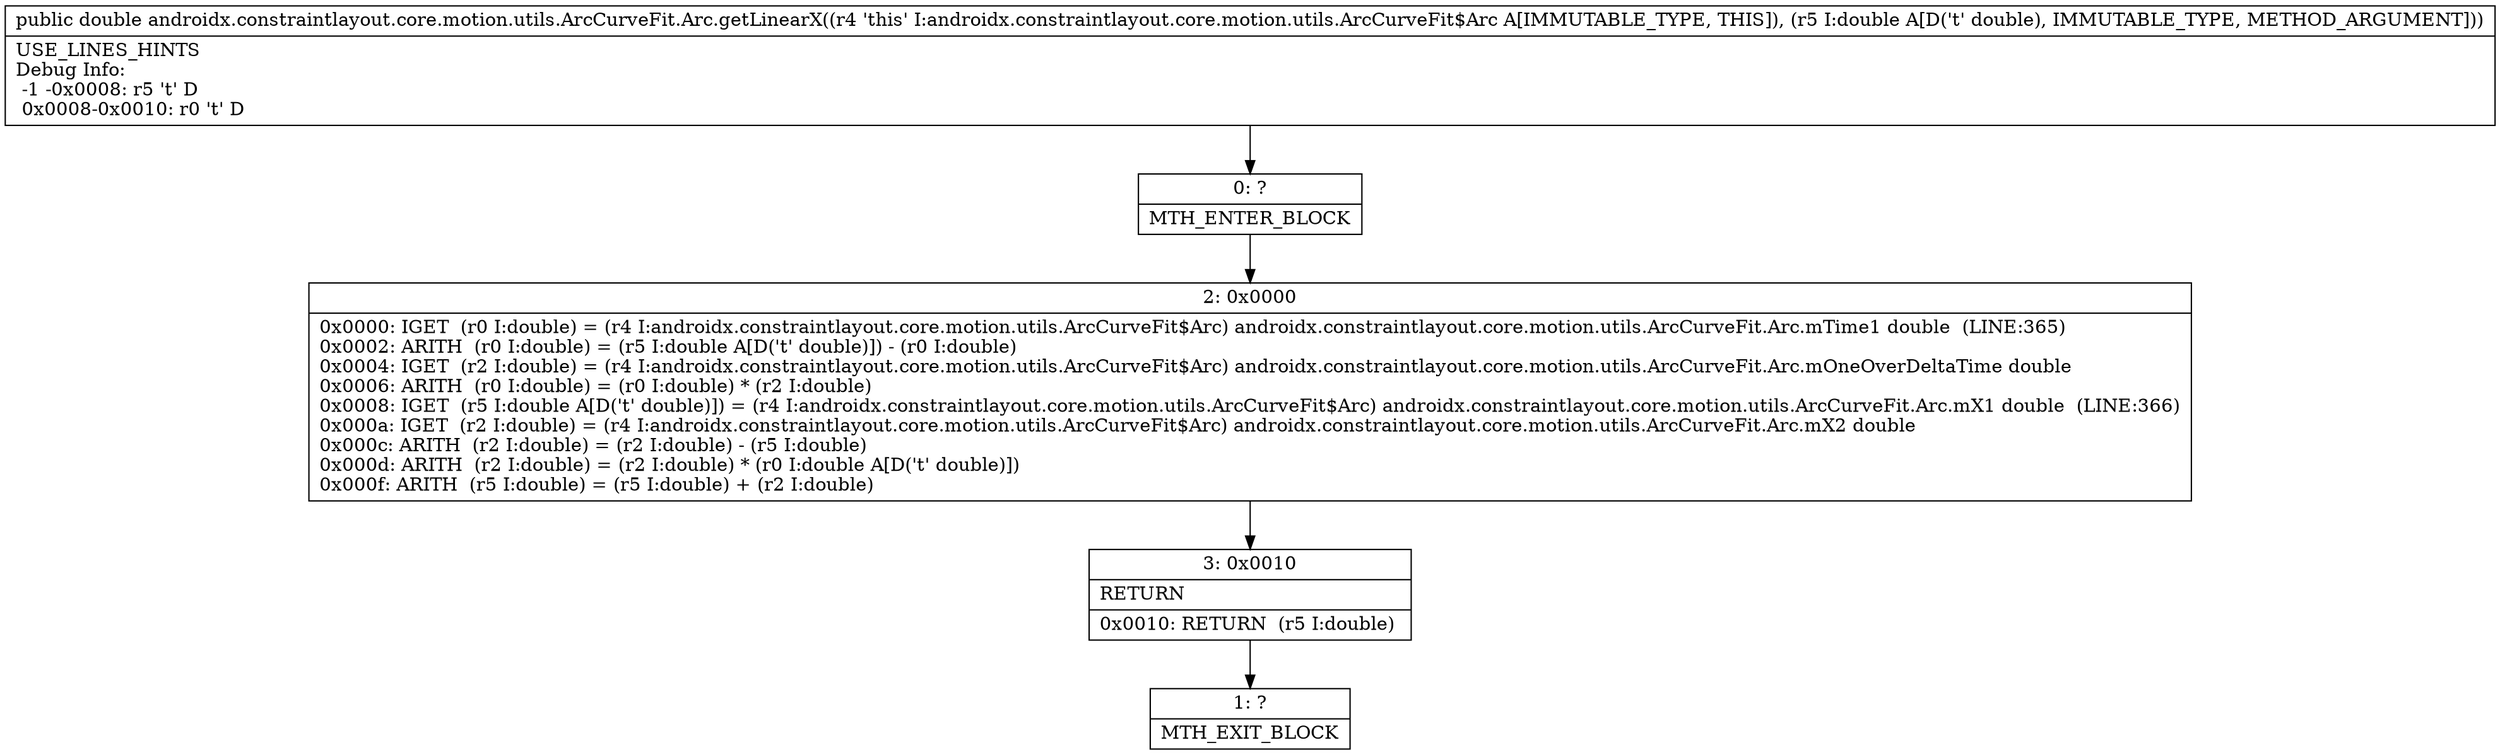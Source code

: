 digraph "CFG forandroidx.constraintlayout.core.motion.utils.ArcCurveFit.Arc.getLinearX(D)D" {
Node_0 [shape=record,label="{0\:\ ?|MTH_ENTER_BLOCK\l}"];
Node_2 [shape=record,label="{2\:\ 0x0000|0x0000: IGET  (r0 I:double) = (r4 I:androidx.constraintlayout.core.motion.utils.ArcCurveFit$Arc) androidx.constraintlayout.core.motion.utils.ArcCurveFit.Arc.mTime1 double  (LINE:365)\l0x0002: ARITH  (r0 I:double) = (r5 I:double A[D('t' double)]) \- (r0 I:double) \l0x0004: IGET  (r2 I:double) = (r4 I:androidx.constraintlayout.core.motion.utils.ArcCurveFit$Arc) androidx.constraintlayout.core.motion.utils.ArcCurveFit.Arc.mOneOverDeltaTime double \l0x0006: ARITH  (r0 I:double) = (r0 I:double) * (r2 I:double) \l0x0008: IGET  (r5 I:double A[D('t' double)]) = (r4 I:androidx.constraintlayout.core.motion.utils.ArcCurveFit$Arc) androidx.constraintlayout.core.motion.utils.ArcCurveFit.Arc.mX1 double  (LINE:366)\l0x000a: IGET  (r2 I:double) = (r4 I:androidx.constraintlayout.core.motion.utils.ArcCurveFit$Arc) androidx.constraintlayout.core.motion.utils.ArcCurveFit.Arc.mX2 double \l0x000c: ARITH  (r2 I:double) = (r2 I:double) \- (r5 I:double) \l0x000d: ARITH  (r2 I:double) = (r2 I:double) * (r0 I:double A[D('t' double)]) \l0x000f: ARITH  (r5 I:double) = (r5 I:double) + (r2 I:double) \l}"];
Node_3 [shape=record,label="{3\:\ 0x0010|RETURN\l|0x0010: RETURN  (r5 I:double) \l}"];
Node_1 [shape=record,label="{1\:\ ?|MTH_EXIT_BLOCK\l}"];
MethodNode[shape=record,label="{public double androidx.constraintlayout.core.motion.utils.ArcCurveFit.Arc.getLinearX((r4 'this' I:androidx.constraintlayout.core.motion.utils.ArcCurveFit$Arc A[IMMUTABLE_TYPE, THIS]), (r5 I:double A[D('t' double), IMMUTABLE_TYPE, METHOD_ARGUMENT]))  | USE_LINES_HINTS\lDebug Info:\l  \-1 \-0x0008: r5 't' D\l  0x0008\-0x0010: r0 't' D\l}"];
MethodNode -> Node_0;Node_0 -> Node_2;
Node_2 -> Node_3;
Node_3 -> Node_1;
}

